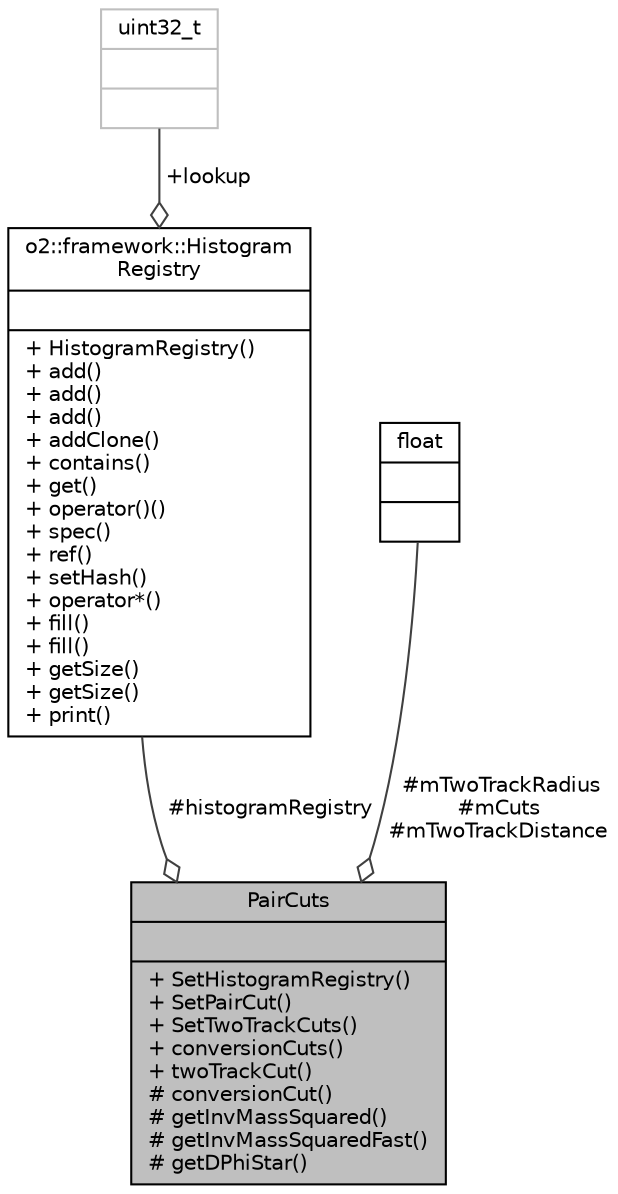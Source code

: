 digraph "PairCuts"
{
 // INTERACTIVE_SVG=YES
  bgcolor="transparent";
  edge [fontname="Helvetica",fontsize="10",labelfontname="Helvetica",labelfontsize="10"];
  node [fontname="Helvetica",fontsize="10",shape=record];
  Node1 [label="{PairCuts\n||+ SetHistogramRegistry()\l+ SetPairCut()\l+ SetTwoTrackCuts()\l+ conversionCuts()\l+ twoTrackCut()\l# conversionCut()\l# getInvMassSquared()\l# getInvMassSquaredFast()\l# getDPhiStar()\l}",height=0.2,width=0.4,color="black", fillcolor="grey75", style="filled", fontcolor="black"];
  Node2 -> Node1 [color="grey25",fontsize="10",style="solid",label=" #histogramRegistry" ,arrowhead="odiamond",fontname="Helvetica"];
  Node2 [label="{o2::framework::Histogram\lRegistry\n||+ HistogramRegistry()\l+ add()\l+ add()\l+ add()\l+ addClone()\l+ contains()\l+ get()\l+ operator()()\l+ spec()\l+ ref()\l+ setHash()\l+ operator*()\l+ fill()\l+ fill()\l+ getSize()\l+ getSize()\l+ print()\l}",height=0.2,width=0.4,color="black",URL="$d8/d34/classo2_1_1framework_1_1HistogramRegistry.html"];
  Node3 -> Node2 [color="grey25",fontsize="10",style="solid",label=" +lookup" ,arrowhead="odiamond",fontname="Helvetica"];
  Node3 [label="{uint32_t\n||}",height=0.2,width=0.4,color="grey75"];
  Node4 -> Node1 [color="grey25",fontsize="10",style="solid",label=" #mTwoTrackRadius\n#mCuts\n#mTwoTrackDistance" ,arrowhead="odiamond",fontname="Helvetica"];
  Node4 [label="{float\n||}",height=0.2,width=0.4,color="black",URL="$d4/dc3/classfloat.html"];
}
